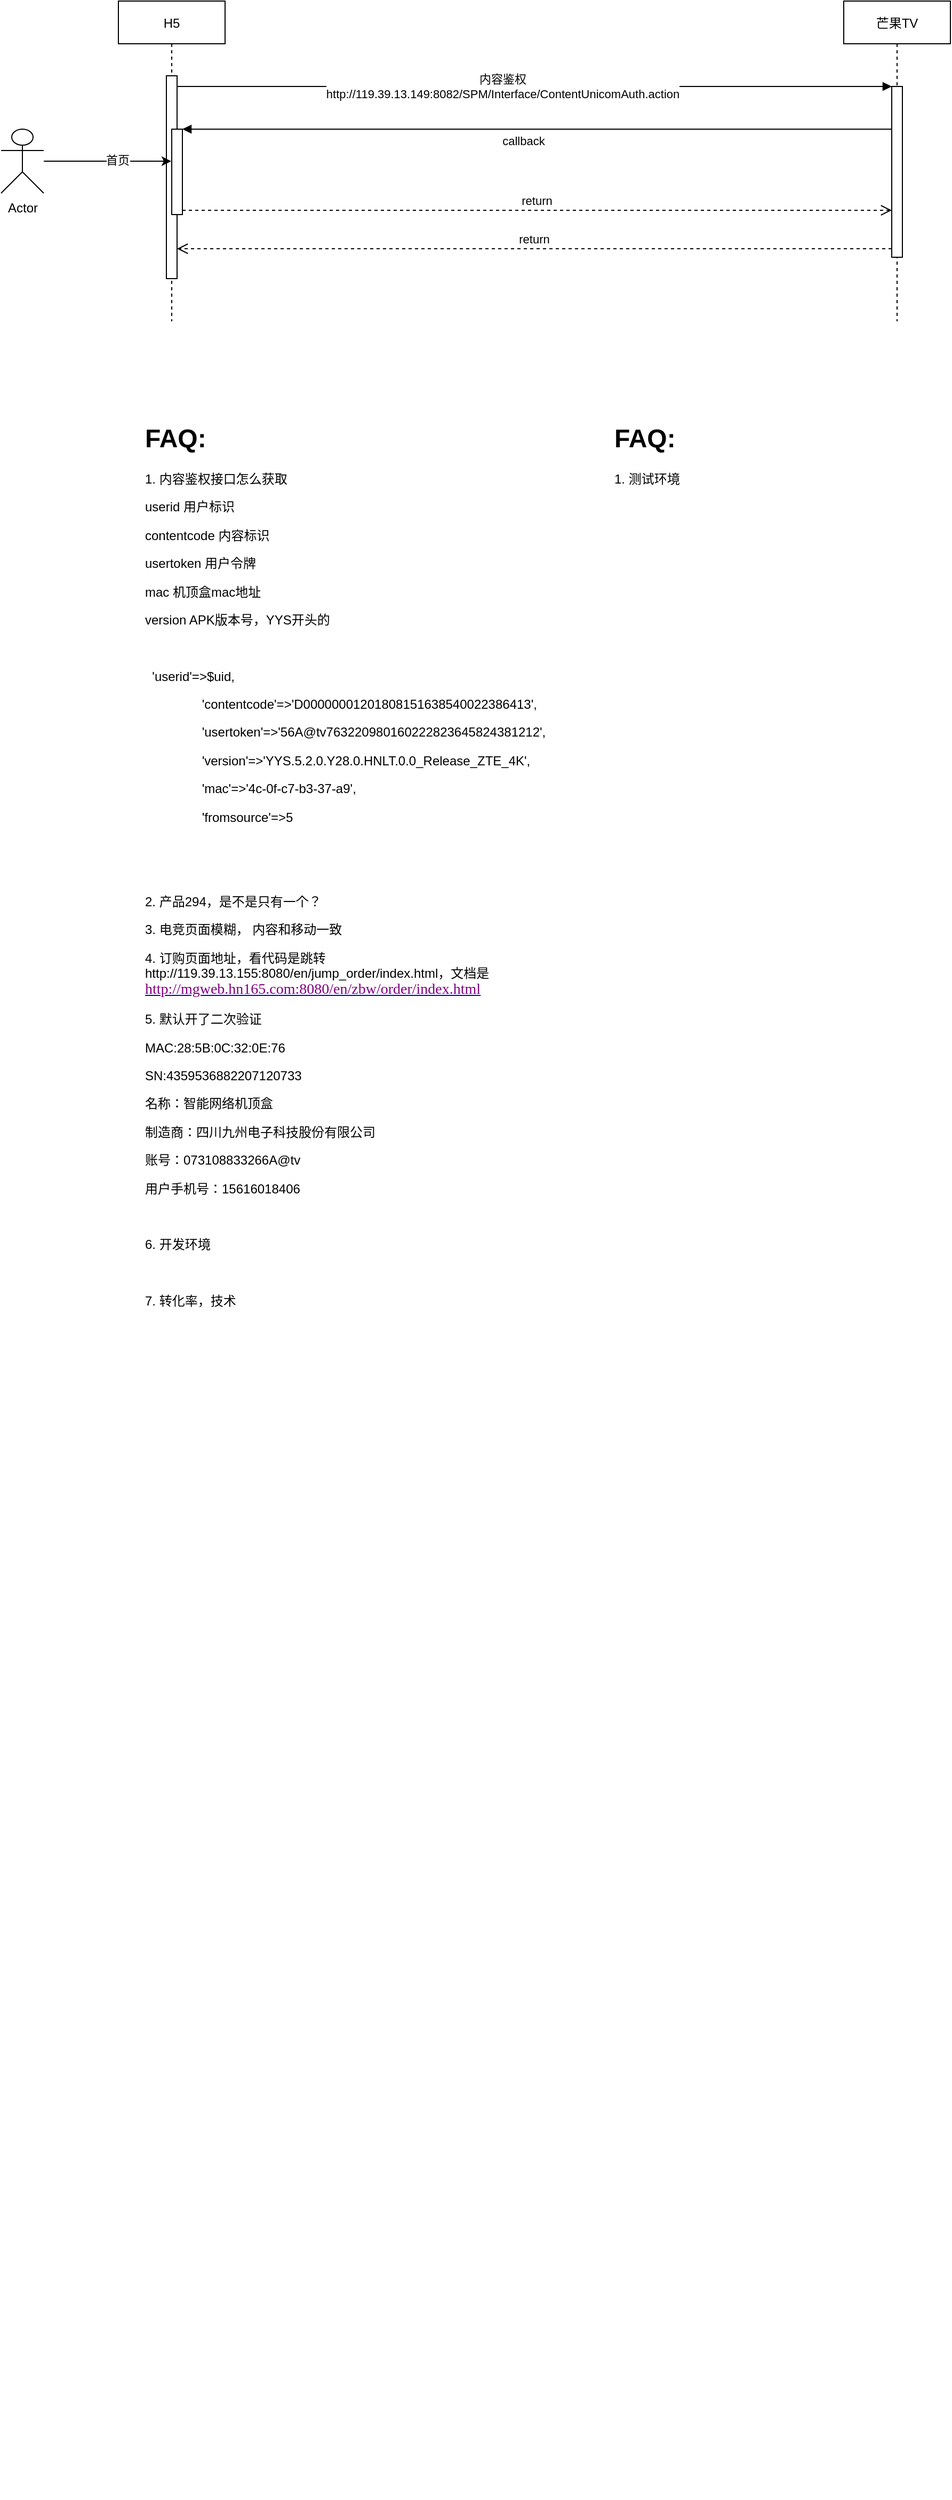<mxfile version="20.6.2" type="github">
  <diagram id="kgpKYQtTHZ0yAKxKKP6v" name="Page-1">
    <mxGraphModel dx="1234" dy="708" grid="1" gridSize="10" guides="1" tooltips="1" connect="1" arrows="1" fold="1" page="1" pageScale="1" pageWidth="850" pageHeight="1100" math="0" shadow="0">
      <root>
        <mxCell id="0" />
        <mxCell id="1" parent="0" />
        <mxCell id="3nuBFxr9cyL0pnOWT2aG-1" value="H5" style="shape=umlLifeline;perimeter=lifelinePerimeter;container=1;collapsible=0;recursiveResize=0;rounded=0;shadow=0;strokeWidth=1;" parent="1" vertex="1">
          <mxGeometry x="140" y="80" width="100" height="300" as="geometry" />
        </mxCell>
        <mxCell id="3nuBFxr9cyL0pnOWT2aG-2" value="" style="points=[];perimeter=orthogonalPerimeter;rounded=0;shadow=0;strokeWidth=1;" parent="3nuBFxr9cyL0pnOWT2aG-1" vertex="1">
          <mxGeometry x="45" y="70" width="10" height="190" as="geometry" />
        </mxCell>
        <mxCell id="3nuBFxr9cyL0pnOWT2aG-4" value="" style="points=[];perimeter=orthogonalPerimeter;rounded=0;shadow=0;strokeWidth=1;" parent="3nuBFxr9cyL0pnOWT2aG-1" vertex="1">
          <mxGeometry x="50" y="120" width="10" height="80" as="geometry" />
        </mxCell>
        <mxCell id="3nuBFxr9cyL0pnOWT2aG-5" value="芒果TV" style="shape=umlLifeline;perimeter=lifelinePerimeter;container=1;collapsible=0;recursiveResize=0;rounded=0;shadow=0;strokeWidth=1;" parent="1" vertex="1">
          <mxGeometry x="820" y="80" width="100" height="300" as="geometry" />
        </mxCell>
        <mxCell id="3nuBFxr9cyL0pnOWT2aG-6" value="" style="points=[];perimeter=orthogonalPerimeter;rounded=0;shadow=0;strokeWidth=1;" parent="3nuBFxr9cyL0pnOWT2aG-5" vertex="1">
          <mxGeometry x="45" y="80" width="10" height="160" as="geometry" />
        </mxCell>
        <mxCell id="3nuBFxr9cyL0pnOWT2aG-7" value="return" style="verticalAlign=bottom;endArrow=open;dashed=1;endSize=8;exitX=0;exitY=0.95;shadow=0;strokeWidth=1;" parent="1" source="3nuBFxr9cyL0pnOWT2aG-6" target="3nuBFxr9cyL0pnOWT2aG-2" edge="1">
          <mxGeometry relative="1" as="geometry">
            <mxPoint x="295" y="236" as="targetPoint" />
          </mxGeometry>
        </mxCell>
        <mxCell id="3nuBFxr9cyL0pnOWT2aG-8" value="" style="verticalAlign=bottom;endArrow=block;entryX=0;entryY=0;shadow=0;strokeWidth=1;" parent="1" source="3nuBFxr9cyL0pnOWT2aG-2" target="3nuBFxr9cyL0pnOWT2aG-6" edge="1">
          <mxGeometry relative="1" as="geometry">
            <mxPoint x="295" y="160" as="sourcePoint" />
          </mxGeometry>
        </mxCell>
        <mxCell id="_kd0HCN2-auPikmjFVuu-6" value="内容鉴权&lt;br&gt;http://119.39.13.149:8082/SPM/Interface/ContentUnicomAuth.action" style="edgeLabel;html=1;align=center;verticalAlign=middle;resizable=0;points=[];" parent="3nuBFxr9cyL0pnOWT2aG-8" vertex="1" connectable="0">
          <mxGeometry x="-0.165" relative="1" as="geometry">
            <mxPoint x="25" as="offset" />
          </mxGeometry>
        </mxCell>
        <mxCell id="3nuBFxr9cyL0pnOWT2aG-9" value="callback" style="verticalAlign=bottom;endArrow=block;entryX=1;entryY=0;shadow=0;strokeWidth=1;" parent="1" source="3nuBFxr9cyL0pnOWT2aG-6" target="3nuBFxr9cyL0pnOWT2aG-4" edge="1">
          <mxGeometry x="0.038" y="20" relative="1" as="geometry">
            <mxPoint x="260" y="200" as="sourcePoint" />
            <mxPoint as="offset" />
          </mxGeometry>
        </mxCell>
        <mxCell id="3nuBFxr9cyL0pnOWT2aG-10" value="return" style="verticalAlign=bottom;endArrow=open;dashed=1;endSize=8;exitX=1;exitY=0.95;shadow=0;strokeWidth=1;" parent="1" source="3nuBFxr9cyL0pnOWT2aG-4" target="3nuBFxr9cyL0pnOWT2aG-6" edge="1">
          <mxGeometry relative="1" as="geometry">
            <mxPoint x="260" y="257" as="targetPoint" />
          </mxGeometry>
        </mxCell>
        <mxCell id="_kd0HCN2-auPikmjFVuu-4" style="edgeStyle=orthogonalEdgeStyle;rounded=0;orthogonalLoop=1;jettySize=auto;html=1;" parent="1" source="_kd0HCN2-auPikmjFVuu-1" target="3nuBFxr9cyL0pnOWT2aG-1" edge="1">
          <mxGeometry relative="1" as="geometry" />
        </mxCell>
        <mxCell id="_kd0HCN2-auPikmjFVuu-5" value="首页" style="edgeLabel;html=1;align=center;verticalAlign=middle;resizable=0;points=[];" parent="_kd0HCN2-auPikmjFVuu-4" vertex="1" connectable="0">
          <mxGeometry x="0.155" y="1" relative="1" as="geometry">
            <mxPoint as="offset" />
          </mxGeometry>
        </mxCell>
        <mxCell id="_kd0HCN2-auPikmjFVuu-1" value="Actor" style="shape=umlActor;verticalLabelPosition=bottom;verticalAlign=top;html=1;" parent="1" vertex="1">
          <mxGeometry x="30" y="200" width="40" height="60" as="geometry" />
        </mxCell>
        <mxCell id="_kd0HCN2-auPikmjFVuu-9" value="&lt;h1&gt;FAQ:&lt;/h1&gt;&lt;p&gt;1. 内容鉴权接口怎么获取&lt;/p&gt;&lt;p&gt;userid&lt;span style=&quot;&quot;&gt; &lt;/span&gt;用户标识&lt;/p&gt;&lt;p&gt;contentcode&lt;span style=&quot;&quot;&gt; &lt;/span&gt;内容标识&lt;/p&gt;&lt;p&gt;usertoken&lt;span style=&quot;&quot;&gt; &lt;/span&gt;用户令牌&lt;/p&gt;&lt;p&gt;mac&lt;span style=&quot;&quot;&gt; &lt;/span&gt;机顶盒mac地址&lt;/p&gt;&lt;p&gt;version&lt;span style=&quot;&quot;&gt; &lt;/span&gt;APK版本号，YYS开头的&lt;/p&gt;&lt;p&gt;&lt;br&gt;&lt;/p&gt;&lt;p&gt;&amp;nbsp; &#39;userid&#39;=&amp;gt;$uid,&lt;/p&gt;&lt;p&gt;&amp;nbsp; &amp;nbsp; &amp;nbsp; &amp;nbsp; &amp;nbsp; &amp;nbsp; &amp;nbsp; &amp;nbsp; &#39;contentcode&#39;=&amp;gt;&#39;D00000001201808151638540022386413&#39;,&lt;/p&gt;&lt;p&gt;&amp;nbsp; &amp;nbsp; &amp;nbsp; &amp;nbsp; &amp;nbsp; &amp;nbsp; &amp;nbsp; &amp;nbsp; &#39;usertoken&#39;=&amp;gt;&#39;56A@tv763220980160222823645824381212&#39;,&lt;/p&gt;&lt;p&gt;&amp;nbsp; &amp;nbsp; &amp;nbsp; &amp;nbsp; &amp;nbsp; &amp;nbsp; &amp;nbsp; &amp;nbsp; &#39;version&#39;=&amp;gt;&#39;YYS.5.2.0.Y28.0.HNLT.0.0_Release_ZTE_4K&#39;,&lt;/p&gt;&lt;p&gt;&amp;nbsp; &amp;nbsp; &amp;nbsp; &amp;nbsp; &amp;nbsp; &amp;nbsp; &amp;nbsp; &amp;nbsp; &#39;mac&#39;=&amp;gt;&#39;4c-0f-c7-b3-37-a9&#39;,&lt;/p&gt;&lt;p&gt;&amp;nbsp; &amp;nbsp; &amp;nbsp; &amp;nbsp; &amp;nbsp; &amp;nbsp; &amp;nbsp; &amp;nbsp; &#39;fromsource&#39;=&amp;gt;5&lt;/p&gt;&lt;p&gt;&lt;br&gt;&lt;/p&gt;&lt;p&gt;&lt;br&gt;&lt;/p&gt;&lt;p&gt;2. 产品294，是不是只有一个？&lt;/p&gt;&lt;p&gt;3. 电竞页面模糊， 内容和移动一致&lt;/p&gt;&lt;p&gt;4. 订购页面地址，看代码是跳转http://119.39.13.155:8080/en/jump_order/index.html，文档是&lt;a style=&quot;font-family: 等线; font-size: 10.5pt; text-align: justify; background-color: initial;&quot; href=&quot;http://mgweb.hn165.com:8080/en/zbw/order/index.html&quot;&gt;&lt;u&gt;&lt;span style=&quot;color: rgb(128, 0, 128);&quot; class=&quot;16&quot;&gt;http://mgweb.hn165.com:8080/en/zbw/order/index.html&lt;/span&gt;&lt;/u&gt;&lt;/a&gt;&lt;/p&gt;&lt;p&gt;5. 默认开了二次验证&lt;/p&gt;&lt;p&gt;MAC:28:5B:0C:32:0E:76&lt;/p&gt;&lt;p&gt;SN:4359536882207120733&lt;/p&gt;&lt;p&gt;名称：智能网络机顶盒&lt;/p&gt;&lt;p&gt;制造商：四川九州电子科技股份有限公司&lt;/p&gt;&lt;p&gt;账号：073108833266A@tv&lt;/p&gt;&lt;p&gt;用户手机号：15616018406&lt;/p&gt;&lt;p&gt;&lt;br&gt;&lt;/p&gt;&lt;p&gt;6. 开发环境&lt;/p&gt;&lt;p&gt;&lt;br&gt;&lt;/p&gt;&lt;p&gt;7. 转化率，技术&lt;/p&gt;" style="text;html=1;strokeColor=none;fillColor=none;spacing=5;spacingTop=-20;whiteSpace=wrap;overflow=hidden;rounded=0;" parent="1" vertex="1">
          <mxGeometry x="160" y="470" width="450" height="1950" as="geometry" />
        </mxCell>
        <mxCell id="_kd0HCN2-auPikmjFVuu-10" value="&lt;h1&gt;FAQ:&lt;/h1&gt;&lt;div&gt;1. 测试环境&lt;/div&gt;&lt;div&gt;&lt;br&gt;&lt;/div&gt;" style="text;html=1;strokeColor=none;fillColor=none;spacing=5;spacingTop=-20;whiteSpace=wrap;overflow=hidden;rounded=0;" parent="1" vertex="1">
          <mxGeometry x="600" y="470" width="190" height="120" as="geometry" />
        </mxCell>
      </root>
    </mxGraphModel>
  </diagram>
</mxfile>
